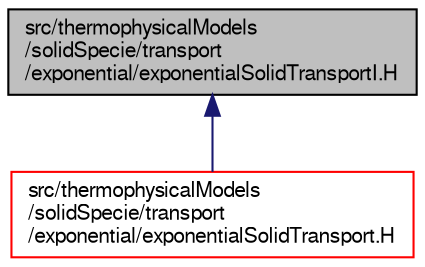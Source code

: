 digraph "src/thermophysicalModels/solidSpecie/transport/exponential/exponentialSolidTransportI.H"
{
  bgcolor="transparent";
  edge [fontname="FreeSans",fontsize="10",labelfontname="FreeSans",labelfontsize="10"];
  node [fontname="FreeSans",fontsize="10",shape=record];
  Node1 [label="src/thermophysicalModels\l/solidSpecie/transport\l/exponential/exponentialSolidTransportI.H",height=0.2,width=0.4,color="black", fillcolor="grey75", style="filled", fontcolor="black"];
  Node1 -> Node2 [dir="back",color="midnightblue",fontsize="10",style="solid",fontname="FreeSans"];
  Node2 [label="src/thermophysicalModels\l/solidSpecie/transport\l/exponential/exponentialSolidTransport.H",height=0.2,width=0.4,color="red",URL="$a16343.html"];
}
